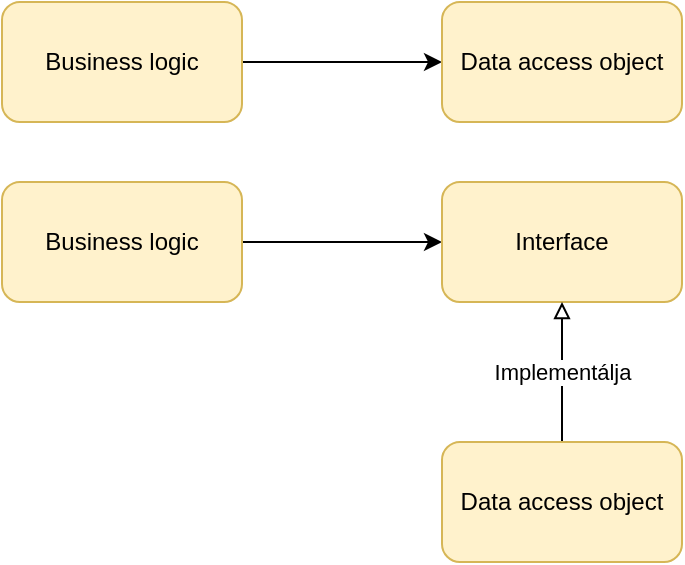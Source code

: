 <mxfile version="12.7.6" type="device"><diagram id="PFpkkoDjgmaKqD7pp4W5" name="Page-1"><mxGraphModel dx="1422" dy="883" grid="1" gridSize="10" guides="1" tooltips="1" connect="1" arrows="1" fold="1" page="1" pageScale="1" pageWidth="827" pageHeight="1169" math="0" shadow="0"><root><mxCell id="0"/><mxCell id="1" parent="0"/><mxCell id="7stzQypCbxBxVhVylJAf-3" style="edgeStyle=orthogonalEdgeStyle;rounded=0;orthogonalLoop=1;jettySize=auto;html=1;exitX=1;exitY=0.5;exitDx=0;exitDy=0;" edge="1" parent="1" source="7stzQypCbxBxVhVylJAf-1" target="7stzQypCbxBxVhVylJAf-2"><mxGeometry relative="1" as="geometry"/></mxCell><mxCell id="7stzQypCbxBxVhVylJAf-1" value="Business logic" style="rounded=1;whiteSpace=wrap;html=1;fillColor=#fff2cc;strokeColor=#d6b656;" vertex="1" parent="1"><mxGeometry x="100" y="50" width="120" height="60" as="geometry"/></mxCell><mxCell id="7stzQypCbxBxVhVylJAf-2" value="Data access object" style="rounded=1;whiteSpace=wrap;html=1;fillColor=#fff2cc;strokeColor=#d6b656;" vertex="1" parent="1"><mxGeometry x="320" y="50" width="120" height="60" as="geometry"/></mxCell><mxCell id="7stzQypCbxBxVhVylJAf-4" style="edgeStyle=orthogonalEdgeStyle;rounded=0;orthogonalLoop=1;jettySize=auto;html=1;exitX=1;exitY=0.5;exitDx=0;exitDy=0;" edge="1" parent="1" source="7stzQypCbxBxVhVylJAf-5" target="7stzQypCbxBxVhVylJAf-6"><mxGeometry relative="1" as="geometry"/></mxCell><mxCell id="7stzQypCbxBxVhVylJAf-5" value="Business logic" style="rounded=1;whiteSpace=wrap;html=1;fillColor=#fff2cc;strokeColor=#d6b656;" vertex="1" parent="1"><mxGeometry x="100" y="140" width="120" height="60" as="geometry"/></mxCell><mxCell id="7stzQypCbxBxVhVylJAf-6" value="Interface" style="rounded=1;whiteSpace=wrap;html=1;fillColor=#fff2cc;strokeColor=#d6b656;" vertex="1" parent="1"><mxGeometry x="320" y="140" width="120" height="60" as="geometry"/></mxCell><mxCell id="7stzQypCbxBxVhVylJAf-8" value="Implementálja" style="edgeStyle=orthogonalEdgeStyle;rounded=0;orthogonalLoop=1;jettySize=auto;html=1;exitX=0.5;exitY=0;exitDx=0;exitDy=0;entryX=0.5;entryY=1;entryDx=0;entryDy=0;endArrow=block;endFill=0;" edge="1" parent="1" source="7stzQypCbxBxVhVylJAf-7" target="7stzQypCbxBxVhVylJAf-6"><mxGeometry relative="1" as="geometry"/></mxCell><mxCell id="7stzQypCbxBxVhVylJAf-7" value="Data access object" style="rounded=1;whiteSpace=wrap;html=1;fillColor=#fff2cc;strokeColor=#d6b656;" vertex="1" parent="1"><mxGeometry x="320" y="270" width="120" height="60" as="geometry"/></mxCell></root></mxGraphModel></diagram></mxfile>
